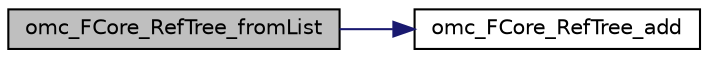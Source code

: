digraph "omc_FCore_RefTree_fromList"
{
  edge [fontname="Helvetica",fontsize="10",labelfontname="Helvetica",labelfontsize="10"];
  node [fontname="Helvetica",fontsize="10",shape=record];
  rankdir="LR";
  Node1395 [label="omc_FCore_RefTree_fromList",height=0.2,width=0.4,color="black", fillcolor="grey75", style="filled", fontcolor="black"];
  Node1395 -> Node1396 [color="midnightblue",fontsize="10",style="solid",fontname="Helvetica"];
  Node1396 [label="omc_FCore_RefTree_add",height=0.2,width=0.4,color="black", fillcolor="white", style="filled",URL="$d2/d08/_f_core_8c.html#a5e23f6df2a910f42969e01dbbe3fabcf"];
}

